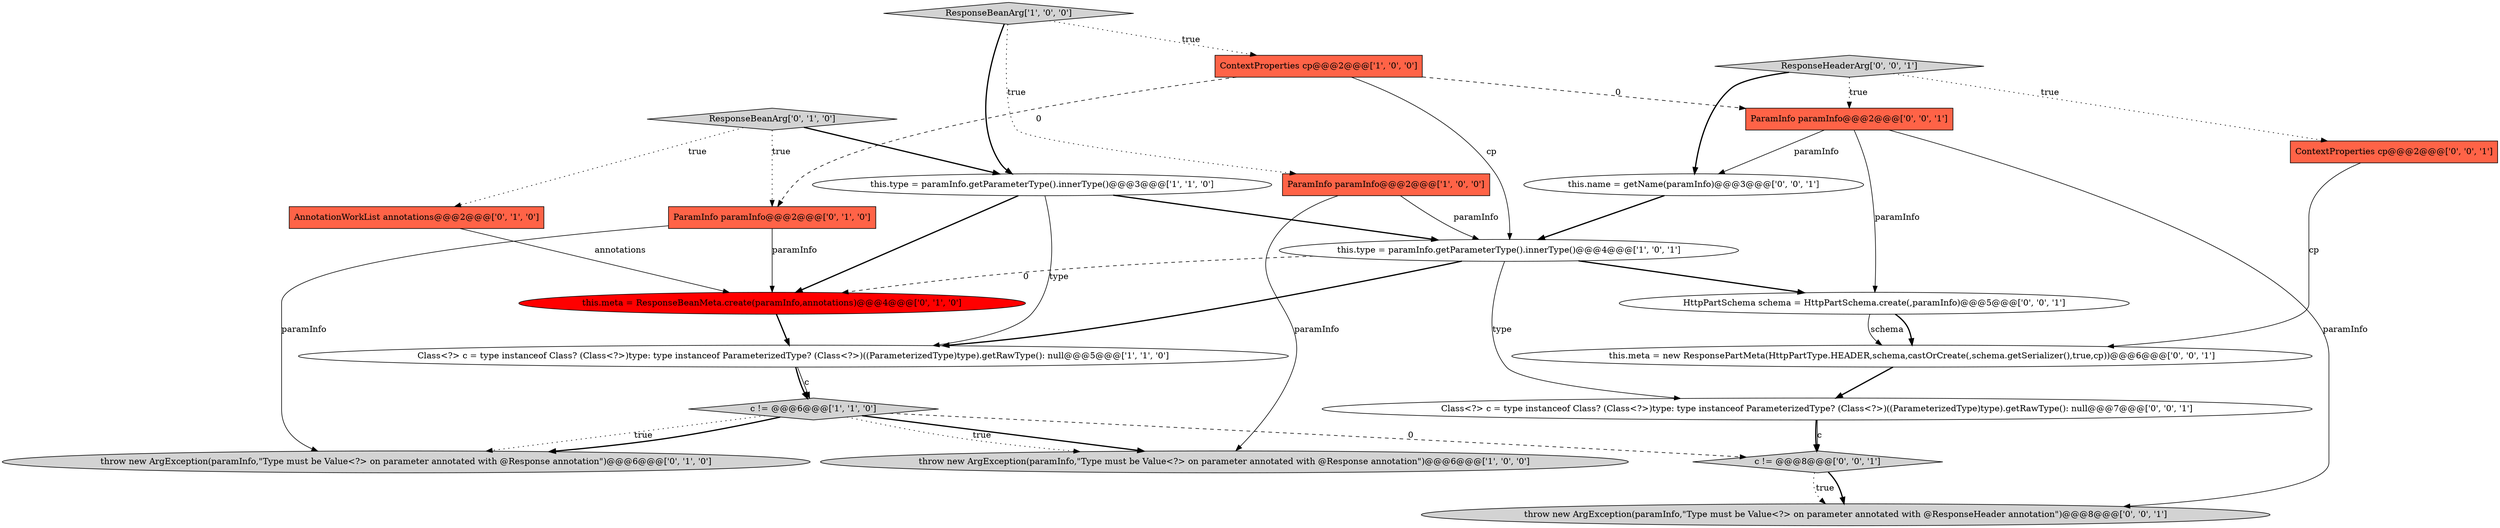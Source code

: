 digraph {
5 [style = filled, label = "throw new ArgException(paramInfo,\"Type must be Value<?> on parameter annotated with @Response annotation\")@@@6@@@['1', '0', '0']", fillcolor = lightgray, shape = ellipse image = "AAA0AAABBB1BBB"];
7 [style = filled, label = "ContextProperties cp@@@2@@@['1', '0', '0']", fillcolor = tomato, shape = box image = "AAA1AAABBB1BBB"];
9 [style = filled, label = "throw new ArgException(paramInfo,\"Type must be Value<?> on parameter annotated with @Response annotation\")@@@6@@@['0', '1', '0']", fillcolor = lightgray, shape = ellipse image = "AAA0AAABBB2BBB"];
12 [style = filled, label = "ParamInfo paramInfo@@@2@@@['0', '1', '0']", fillcolor = tomato, shape = box image = "AAA1AAABBB2BBB"];
10 [style = filled, label = "AnnotationWorkList annotations@@@2@@@['0', '1', '0']", fillcolor = tomato, shape = box image = "AAA0AAABBB2BBB"];
1 [style = filled, label = "this.type = paramInfo.getParameterType().innerType()@@@4@@@['1', '0', '1']", fillcolor = white, shape = ellipse image = "AAA0AAABBB1BBB"];
0 [style = filled, label = "this.type = paramInfo.getParameterType().innerType()@@@3@@@['1', '1', '0']", fillcolor = white, shape = ellipse image = "AAA0AAABBB1BBB"];
6 [style = filled, label = "c != @@@6@@@['1', '1', '0']", fillcolor = lightgray, shape = diamond image = "AAA0AAABBB1BBB"];
16 [style = filled, label = "ContextProperties cp@@@2@@@['0', '0', '1']", fillcolor = tomato, shape = box image = "AAA0AAABBB3BBB"];
14 [style = filled, label = "this.name = getName(paramInfo)@@@3@@@['0', '0', '1']", fillcolor = white, shape = ellipse image = "AAA0AAABBB3BBB"];
8 [style = filled, label = "this.meta = ResponseBeanMeta.create(paramInfo,annotations)@@@4@@@['0', '1', '0']", fillcolor = red, shape = ellipse image = "AAA1AAABBB2BBB"];
15 [style = filled, label = "c != @@@8@@@['0', '0', '1']", fillcolor = lightgray, shape = diamond image = "AAA0AAABBB3BBB"];
13 [style = filled, label = "throw new ArgException(paramInfo,\"Type must be Value<?> on parameter annotated with @ResponseHeader annotation\")@@@8@@@['0', '0', '1']", fillcolor = lightgray, shape = ellipse image = "AAA0AAABBB3BBB"];
4 [style = filled, label = "ParamInfo paramInfo@@@2@@@['1', '0', '0']", fillcolor = tomato, shape = box image = "AAA0AAABBB1BBB"];
19 [style = filled, label = "this.meta = new ResponsePartMeta(HttpPartType.HEADER,schema,castOrCreate(,schema.getSerializer(),true,cp))@@@6@@@['0', '0', '1']", fillcolor = white, shape = ellipse image = "AAA0AAABBB3BBB"];
18 [style = filled, label = "ParamInfo paramInfo@@@2@@@['0', '0', '1']", fillcolor = tomato, shape = box image = "AAA0AAABBB3BBB"];
2 [style = filled, label = "Class<?> c = type instanceof Class? (Class<?>)type: type instanceof ParameterizedType? (Class<?>)((ParameterizedType)type).getRawType(): null@@@5@@@['1', '1', '0']", fillcolor = white, shape = ellipse image = "AAA0AAABBB1BBB"];
21 [style = filled, label = "ResponseHeaderArg['0', '0', '1']", fillcolor = lightgray, shape = diamond image = "AAA0AAABBB3BBB"];
3 [style = filled, label = "ResponseBeanArg['1', '0', '0']", fillcolor = lightgray, shape = diamond image = "AAA0AAABBB1BBB"];
11 [style = filled, label = "ResponseBeanArg['0', '1', '0']", fillcolor = lightgray, shape = diamond image = "AAA0AAABBB2BBB"];
17 [style = filled, label = "HttpPartSchema schema = HttpPartSchema.create(,paramInfo)@@@5@@@['0', '0', '1']", fillcolor = white, shape = ellipse image = "AAA0AAABBB3BBB"];
20 [style = filled, label = "Class<?> c = type instanceof Class? (Class<?>)type: type instanceof ParameterizedType? (Class<?>)((ParameterizedType)type).getRawType(): null@@@7@@@['0', '0', '1']", fillcolor = white, shape = ellipse image = "AAA0AAABBB3BBB"];
0->2 [style = solid, label="type"];
15->13 [style = bold, label=""];
3->7 [style = dotted, label="true"];
7->18 [style = dashed, label="0"];
21->18 [style = dotted, label="true"];
2->6 [style = bold, label=""];
11->10 [style = dotted, label="true"];
19->20 [style = bold, label=""];
11->12 [style = dotted, label="true"];
3->4 [style = dotted, label="true"];
18->14 [style = solid, label="paramInfo"];
18->13 [style = solid, label="paramInfo"];
17->19 [style = bold, label=""];
3->0 [style = bold, label=""];
7->1 [style = solid, label="cp"];
14->1 [style = bold, label=""];
1->17 [style = bold, label=""];
1->20 [style = solid, label="type"];
15->13 [style = dotted, label="true"];
6->5 [style = bold, label=""];
17->19 [style = solid, label="schema"];
6->5 [style = dotted, label="true"];
11->0 [style = bold, label=""];
4->5 [style = solid, label="paramInfo"];
20->15 [style = solid, label="c"];
12->8 [style = solid, label="paramInfo"];
16->19 [style = solid, label="cp"];
8->2 [style = bold, label=""];
6->9 [style = dotted, label="true"];
6->15 [style = dashed, label="0"];
0->1 [style = bold, label=""];
2->6 [style = solid, label="c"];
4->1 [style = solid, label="paramInfo"];
0->8 [style = bold, label=""];
12->9 [style = solid, label="paramInfo"];
7->12 [style = dashed, label="0"];
1->8 [style = dashed, label="0"];
1->2 [style = bold, label=""];
21->16 [style = dotted, label="true"];
6->9 [style = bold, label=""];
20->15 [style = bold, label=""];
18->17 [style = solid, label="paramInfo"];
10->8 [style = solid, label="annotations"];
21->14 [style = bold, label=""];
}

